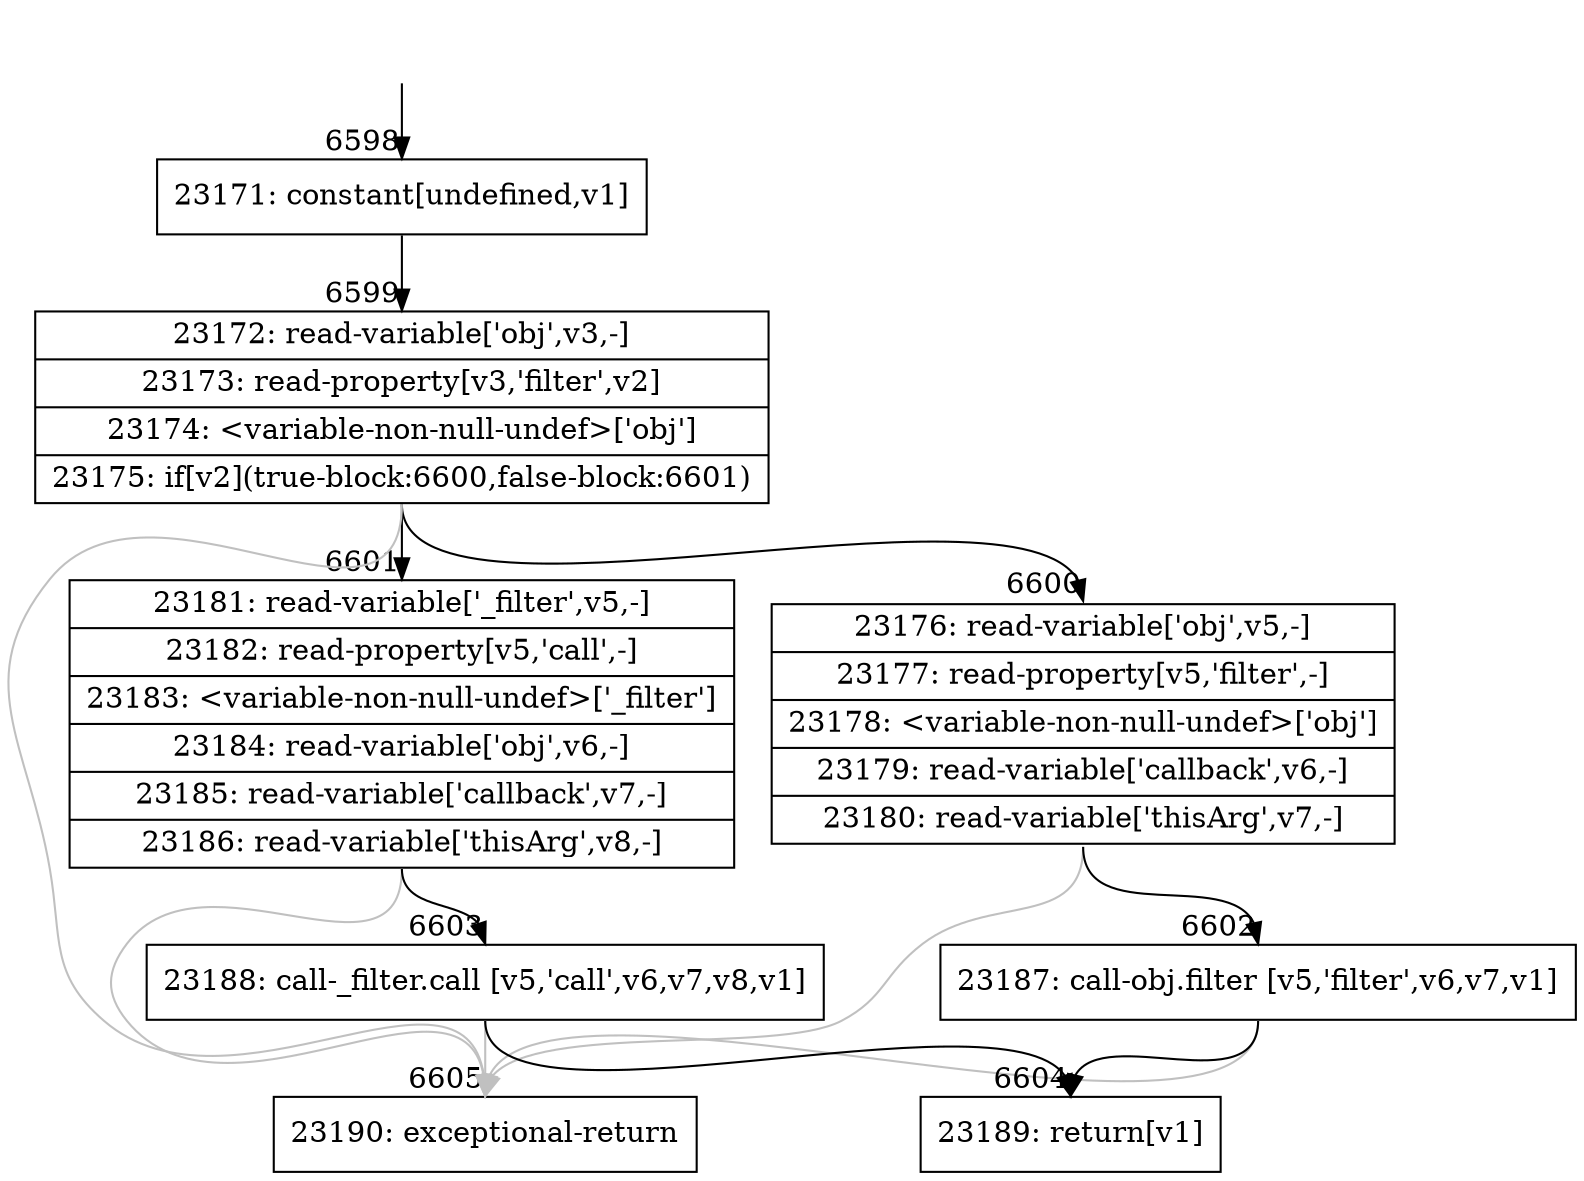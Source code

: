 digraph {
rankdir="TD"
BB_entry544[shape=none,label=""];
BB_entry544 -> BB6598 [tailport=s, headport=n, headlabel="    6598"]
BB6598 [shape=record label="{23171: constant[undefined,v1]}" ] 
BB6598 -> BB6599 [tailport=s, headport=n, headlabel="      6599"]
BB6599 [shape=record label="{23172: read-variable['obj',v3,-]|23173: read-property[v3,'filter',v2]|23174: \<variable-non-null-undef\>['obj']|23175: if[v2](true-block:6600,false-block:6601)}" ] 
BB6599 -> BB6600 [tailport=s, headport=n, headlabel="      6600"]
BB6599 -> BB6601 [tailport=s, headport=n, headlabel="      6601"]
BB6599 -> BB6605 [tailport=s, headport=n, color=gray, headlabel="      6605"]
BB6600 [shape=record label="{23176: read-variable['obj',v5,-]|23177: read-property[v5,'filter',-]|23178: \<variable-non-null-undef\>['obj']|23179: read-variable['callback',v6,-]|23180: read-variable['thisArg',v7,-]}" ] 
BB6600 -> BB6602 [tailport=s, headport=n, headlabel="      6602"]
BB6600 -> BB6605 [tailport=s, headport=n, color=gray]
BB6601 [shape=record label="{23181: read-variable['_filter',v5,-]|23182: read-property[v5,'call',-]|23183: \<variable-non-null-undef\>['_filter']|23184: read-variable['obj',v6,-]|23185: read-variable['callback',v7,-]|23186: read-variable['thisArg',v8,-]}" ] 
BB6601 -> BB6603 [tailport=s, headport=n, headlabel="      6603"]
BB6601 -> BB6605 [tailport=s, headport=n, color=gray]
BB6602 [shape=record label="{23187: call-obj.filter [v5,'filter',v6,v7,v1]}" ] 
BB6602 -> BB6604 [tailport=s, headport=n, headlabel="      6604"]
BB6602 -> BB6605 [tailport=s, headport=n, color=gray]
BB6603 [shape=record label="{23188: call-_filter.call [v5,'call',v6,v7,v8,v1]}" ] 
BB6603 -> BB6604 [tailport=s, headport=n]
BB6603 -> BB6605 [tailport=s, headport=n, color=gray]
BB6604 [shape=record label="{23189: return[v1]}" ] 
BB6605 [shape=record label="{23190: exceptional-return}" ] 
//#$~ 12338
}
